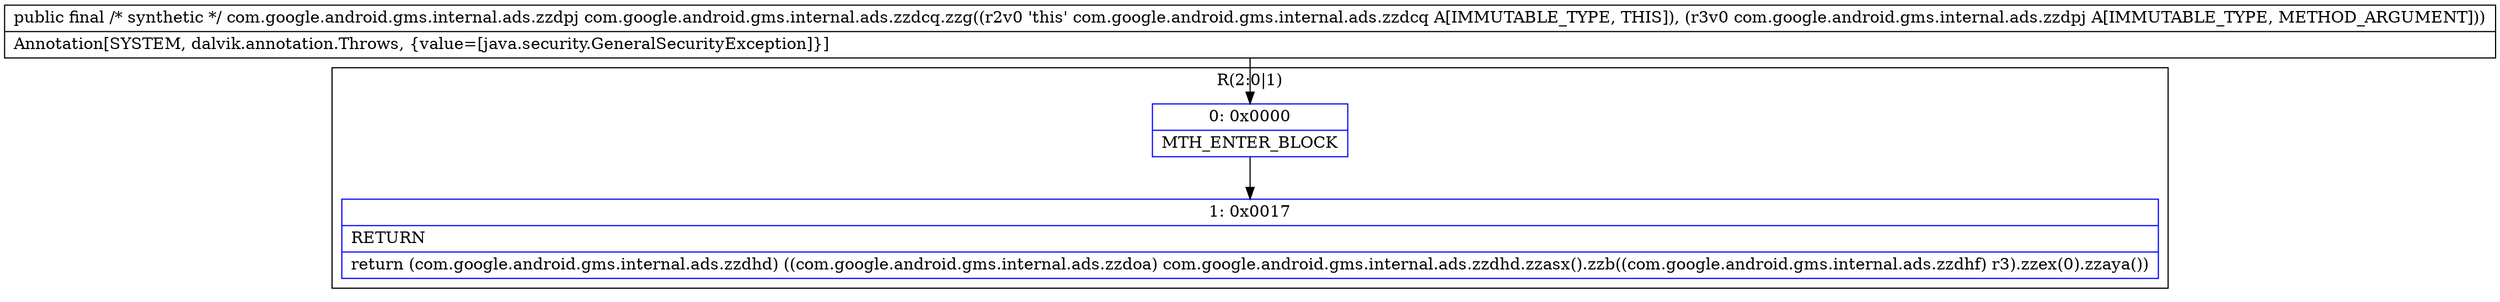 digraph "CFG forcom.google.android.gms.internal.ads.zzdcq.zzg(Lcom\/google\/android\/gms\/internal\/ads\/zzdpj;)Lcom\/google\/android\/gms\/internal\/ads\/zzdpj;" {
subgraph cluster_Region_1759952205 {
label = "R(2:0|1)";
node [shape=record,color=blue];
Node_0 [shape=record,label="{0\:\ 0x0000|MTH_ENTER_BLOCK\l}"];
Node_1 [shape=record,label="{1\:\ 0x0017|RETURN\l|return (com.google.android.gms.internal.ads.zzdhd) ((com.google.android.gms.internal.ads.zzdoa) com.google.android.gms.internal.ads.zzdhd.zzasx().zzb((com.google.android.gms.internal.ads.zzdhf) r3).zzex(0).zzaya())\l}"];
}
MethodNode[shape=record,label="{public final \/* synthetic *\/ com.google.android.gms.internal.ads.zzdpj com.google.android.gms.internal.ads.zzdcq.zzg((r2v0 'this' com.google.android.gms.internal.ads.zzdcq A[IMMUTABLE_TYPE, THIS]), (r3v0 com.google.android.gms.internal.ads.zzdpj A[IMMUTABLE_TYPE, METHOD_ARGUMENT]))  | Annotation[SYSTEM, dalvik.annotation.Throws, \{value=[java.security.GeneralSecurityException]\}]\l}"];
MethodNode -> Node_0;
Node_0 -> Node_1;
}

